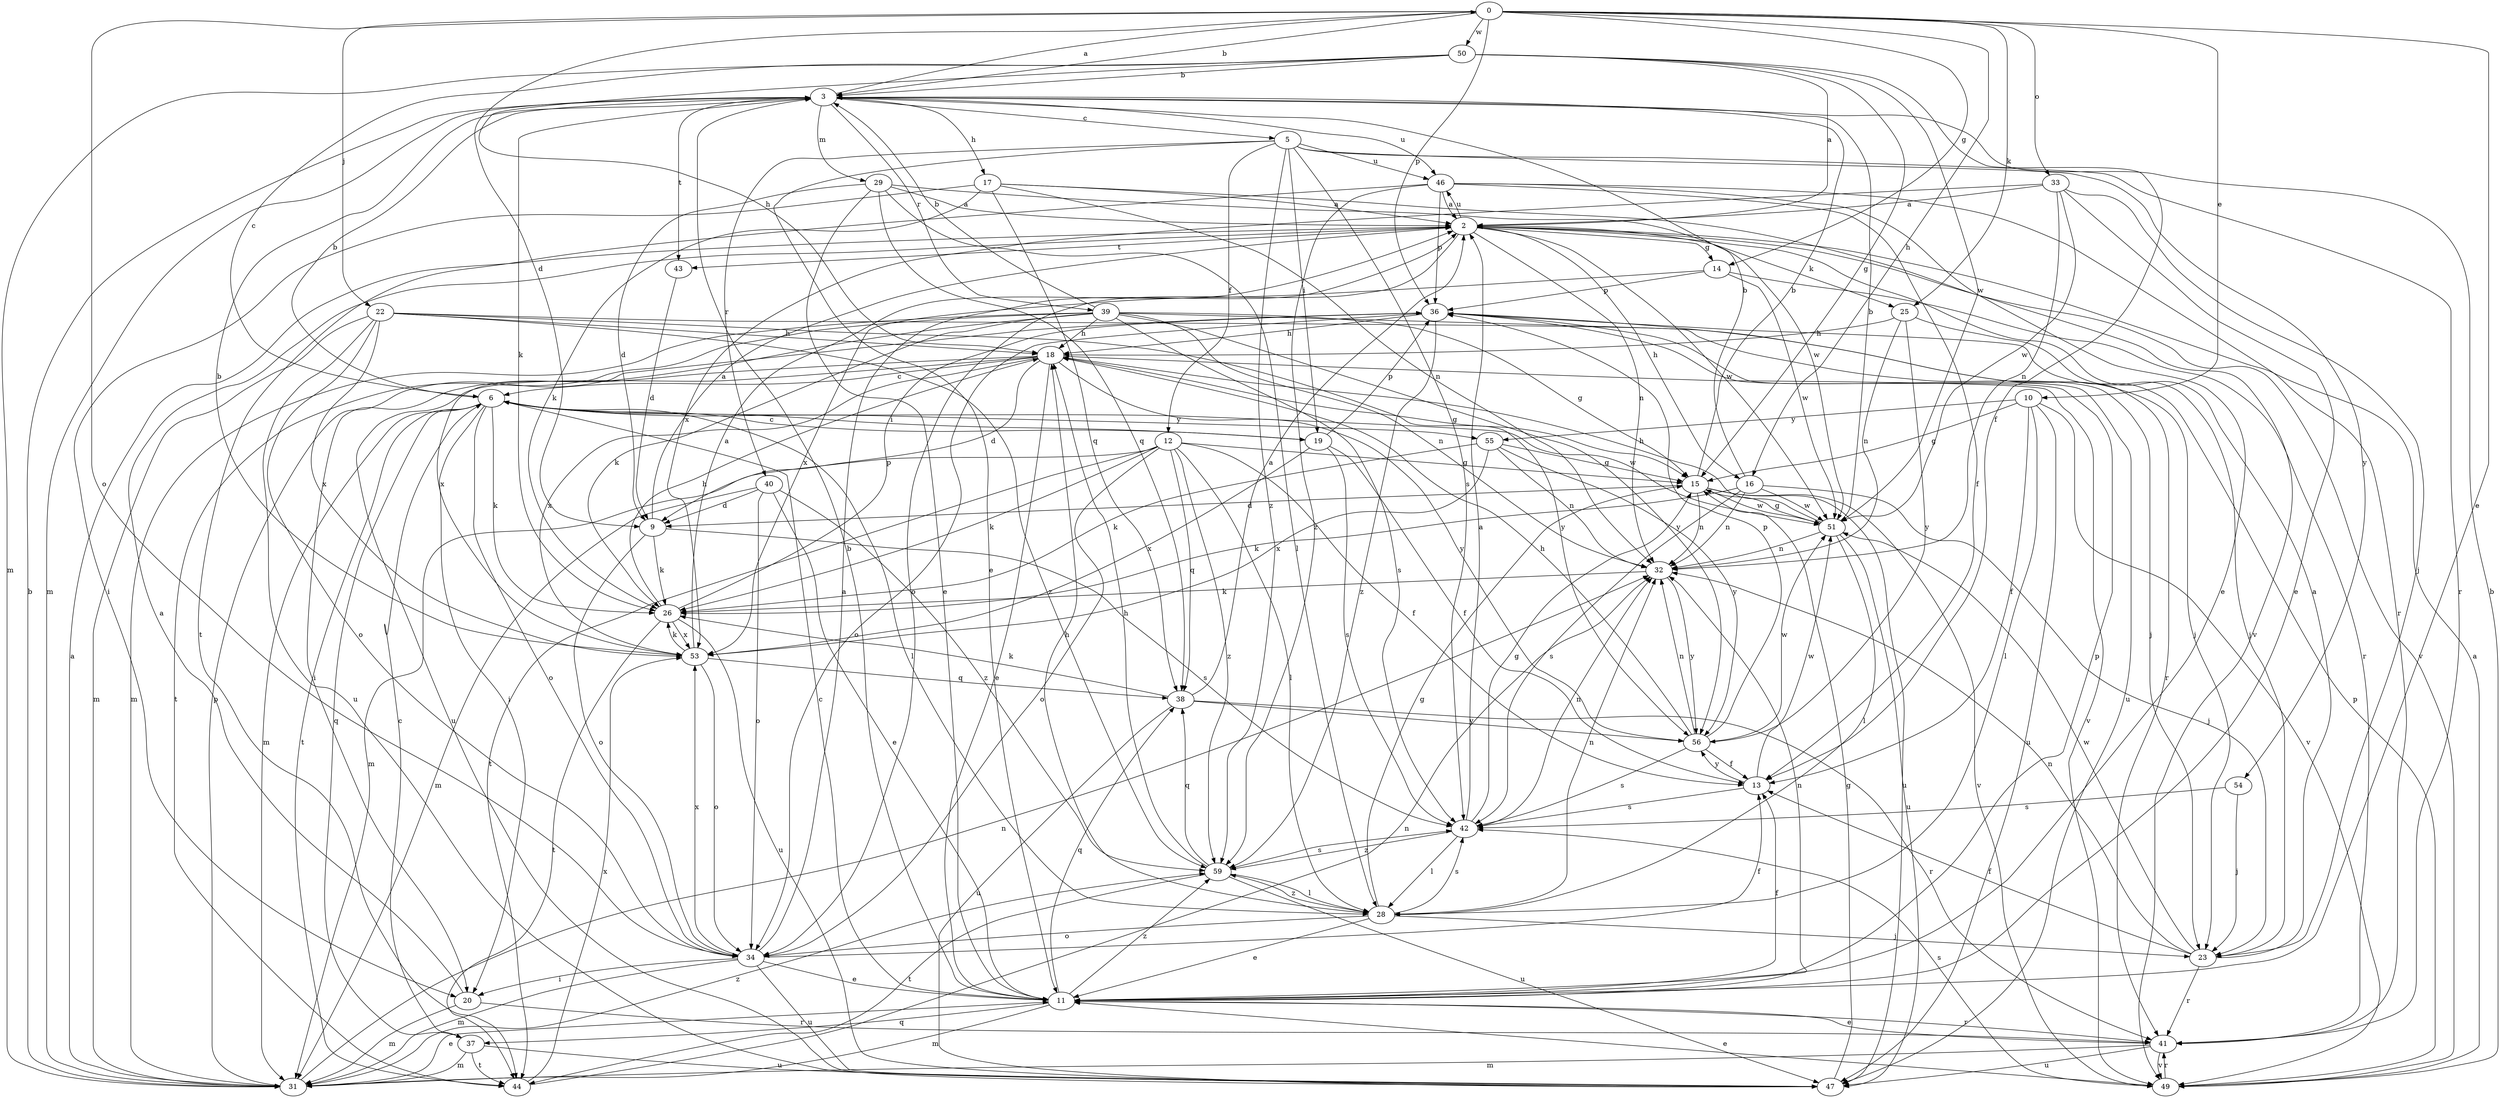 strict digraph  {
0;
2;
3;
5;
6;
9;
10;
11;
12;
13;
14;
15;
16;
17;
18;
19;
20;
22;
23;
25;
26;
28;
29;
31;
32;
33;
34;
36;
37;
38;
39;
40;
41;
42;
43;
44;
46;
47;
49;
50;
51;
53;
54;
55;
56;
59;
0 -> 3  [label=b];
0 -> 9  [label=d];
0 -> 10  [label=e];
0 -> 11  [label=e];
0 -> 14  [label=g];
0 -> 16  [label=h];
0 -> 22  [label=j];
0 -> 25  [label=k];
0 -> 33  [label=o];
0 -> 34  [label=o];
0 -> 36  [label=p];
0 -> 50  [label=w];
2 -> 14  [label=g];
2 -> 16  [label=h];
2 -> 25  [label=k];
2 -> 32  [label=n];
2 -> 34  [label=o];
2 -> 43  [label=t];
2 -> 46  [label=u];
2 -> 49  [label=v];
2 -> 51  [label=w];
3 -> 0  [label=a];
3 -> 5  [label=c];
3 -> 17  [label=h];
3 -> 26  [label=k];
3 -> 29  [label=m];
3 -> 31  [label=m];
3 -> 39  [label=r];
3 -> 43  [label=t];
3 -> 46  [label=u];
5 -> 11  [label=e];
5 -> 12  [label=f];
5 -> 19  [label=i];
5 -> 40  [label=r];
5 -> 41  [label=r];
5 -> 42  [label=s];
5 -> 46  [label=u];
5 -> 54  [label=y];
5 -> 59  [label=z];
6 -> 3  [label=b];
6 -> 19  [label=i];
6 -> 20  [label=i];
6 -> 26  [label=k];
6 -> 28  [label=l];
6 -> 31  [label=m];
6 -> 34  [label=o];
6 -> 37  [label=q];
6 -> 44  [label=t];
6 -> 51  [label=w];
6 -> 55  [label=y];
9 -> 2  [label=a];
9 -> 26  [label=k];
9 -> 34  [label=o];
9 -> 42  [label=s];
10 -> 13  [label=f];
10 -> 15  [label=g];
10 -> 28  [label=l];
10 -> 47  [label=u];
10 -> 49  [label=v];
10 -> 55  [label=y];
11 -> 3  [label=b];
11 -> 6  [label=c];
11 -> 13  [label=f];
11 -> 31  [label=m];
11 -> 32  [label=n];
11 -> 36  [label=p];
11 -> 37  [label=q];
11 -> 38  [label=q];
11 -> 41  [label=r];
11 -> 59  [label=z];
12 -> 13  [label=f];
12 -> 15  [label=g];
12 -> 26  [label=k];
12 -> 28  [label=l];
12 -> 31  [label=m];
12 -> 34  [label=o];
12 -> 38  [label=q];
12 -> 44  [label=t];
12 -> 59  [label=z];
13 -> 42  [label=s];
13 -> 51  [label=w];
13 -> 56  [label=y];
14 -> 36  [label=p];
14 -> 41  [label=r];
14 -> 51  [label=w];
14 -> 53  [label=x];
15 -> 3  [label=b];
15 -> 9  [label=d];
15 -> 32  [label=n];
15 -> 47  [label=u];
15 -> 49  [label=v];
15 -> 51  [label=w];
16 -> 3  [label=b];
16 -> 23  [label=j];
16 -> 26  [label=k];
16 -> 32  [label=n];
16 -> 42  [label=s];
16 -> 51  [label=w];
17 -> 2  [label=a];
17 -> 20  [label=i];
17 -> 26  [label=k];
17 -> 32  [label=n];
17 -> 38  [label=q];
17 -> 49  [label=v];
18 -> 6  [label=c];
18 -> 9  [label=d];
18 -> 11  [label=e];
18 -> 15  [label=g];
18 -> 20  [label=i];
18 -> 47  [label=u];
18 -> 49  [label=v];
18 -> 53  [label=x];
18 -> 56  [label=y];
19 -> 6  [label=c];
19 -> 13  [label=f];
19 -> 36  [label=p];
19 -> 42  [label=s];
19 -> 53  [label=x];
20 -> 2  [label=a];
20 -> 31  [label=m];
20 -> 41  [label=r];
22 -> 18  [label=h];
22 -> 23  [label=j];
22 -> 31  [label=m];
22 -> 34  [label=o];
22 -> 47  [label=u];
22 -> 53  [label=x];
22 -> 56  [label=y];
22 -> 59  [label=z];
23 -> 2  [label=a];
23 -> 13  [label=f];
23 -> 32  [label=n];
23 -> 41  [label=r];
23 -> 51  [label=w];
25 -> 18  [label=h];
25 -> 23  [label=j];
25 -> 32  [label=n];
25 -> 56  [label=y];
26 -> 18  [label=h];
26 -> 36  [label=p];
26 -> 44  [label=t];
26 -> 47  [label=u];
26 -> 53  [label=x];
28 -> 11  [label=e];
28 -> 15  [label=g];
28 -> 18  [label=h];
28 -> 23  [label=j];
28 -> 32  [label=n];
28 -> 34  [label=o];
28 -> 42  [label=s];
28 -> 59  [label=z];
29 -> 2  [label=a];
29 -> 9  [label=d];
29 -> 11  [label=e];
29 -> 28  [label=l];
29 -> 38  [label=q];
29 -> 51  [label=w];
31 -> 2  [label=a];
31 -> 3  [label=b];
31 -> 11  [label=e];
31 -> 32  [label=n];
31 -> 36  [label=p];
31 -> 59  [label=z];
32 -> 26  [label=k];
32 -> 56  [label=y];
33 -> 2  [label=a];
33 -> 11  [label=e];
33 -> 23  [label=j];
33 -> 32  [label=n];
33 -> 51  [label=w];
33 -> 53  [label=x];
34 -> 2  [label=a];
34 -> 11  [label=e];
34 -> 13  [label=f];
34 -> 20  [label=i];
34 -> 31  [label=m];
34 -> 47  [label=u];
34 -> 53  [label=x];
36 -> 18  [label=h];
36 -> 34  [label=o];
36 -> 41  [label=r];
36 -> 47  [label=u];
36 -> 59  [label=z];
37 -> 6  [label=c];
37 -> 31  [label=m];
37 -> 44  [label=t];
37 -> 47  [label=u];
38 -> 2  [label=a];
38 -> 26  [label=k];
38 -> 41  [label=r];
38 -> 47  [label=u];
38 -> 56  [label=y];
39 -> 3  [label=b];
39 -> 15  [label=g];
39 -> 18  [label=h];
39 -> 23  [label=j];
39 -> 26  [label=k];
39 -> 31  [label=m];
39 -> 32  [label=n];
39 -> 42  [label=s];
39 -> 44  [label=t];
39 -> 53  [label=x];
39 -> 56  [label=y];
40 -> 9  [label=d];
40 -> 11  [label=e];
40 -> 31  [label=m];
40 -> 34  [label=o];
40 -> 59  [label=z];
41 -> 11  [label=e];
41 -> 31  [label=m];
41 -> 47  [label=u];
41 -> 49  [label=v];
42 -> 2  [label=a];
42 -> 15  [label=g];
42 -> 28  [label=l];
42 -> 32  [label=n];
42 -> 59  [label=z];
43 -> 9  [label=d];
44 -> 32  [label=n];
44 -> 53  [label=x];
46 -> 2  [label=a];
46 -> 11  [label=e];
46 -> 13  [label=f];
46 -> 36  [label=p];
46 -> 41  [label=r];
46 -> 44  [label=t];
46 -> 59  [label=z];
47 -> 15  [label=g];
49 -> 2  [label=a];
49 -> 3  [label=b];
49 -> 11  [label=e];
49 -> 36  [label=p];
49 -> 41  [label=r];
49 -> 42  [label=s];
50 -> 2  [label=a];
50 -> 3  [label=b];
50 -> 6  [label=c];
50 -> 13  [label=f];
50 -> 15  [label=g];
50 -> 18  [label=h];
50 -> 31  [label=m];
50 -> 51  [label=w];
51 -> 3  [label=b];
51 -> 15  [label=g];
51 -> 18  [label=h];
51 -> 28  [label=l];
51 -> 32  [label=n];
51 -> 47  [label=u];
53 -> 2  [label=a];
53 -> 3  [label=b];
53 -> 26  [label=k];
53 -> 34  [label=o];
53 -> 38  [label=q];
54 -> 23  [label=j];
54 -> 42  [label=s];
55 -> 15  [label=g];
55 -> 26  [label=k];
55 -> 32  [label=n];
55 -> 53  [label=x];
55 -> 56  [label=y];
56 -> 13  [label=f];
56 -> 18  [label=h];
56 -> 32  [label=n];
56 -> 36  [label=p];
56 -> 42  [label=s];
56 -> 51  [label=w];
59 -> 18  [label=h];
59 -> 28  [label=l];
59 -> 38  [label=q];
59 -> 42  [label=s];
59 -> 44  [label=t];
59 -> 47  [label=u];
}
